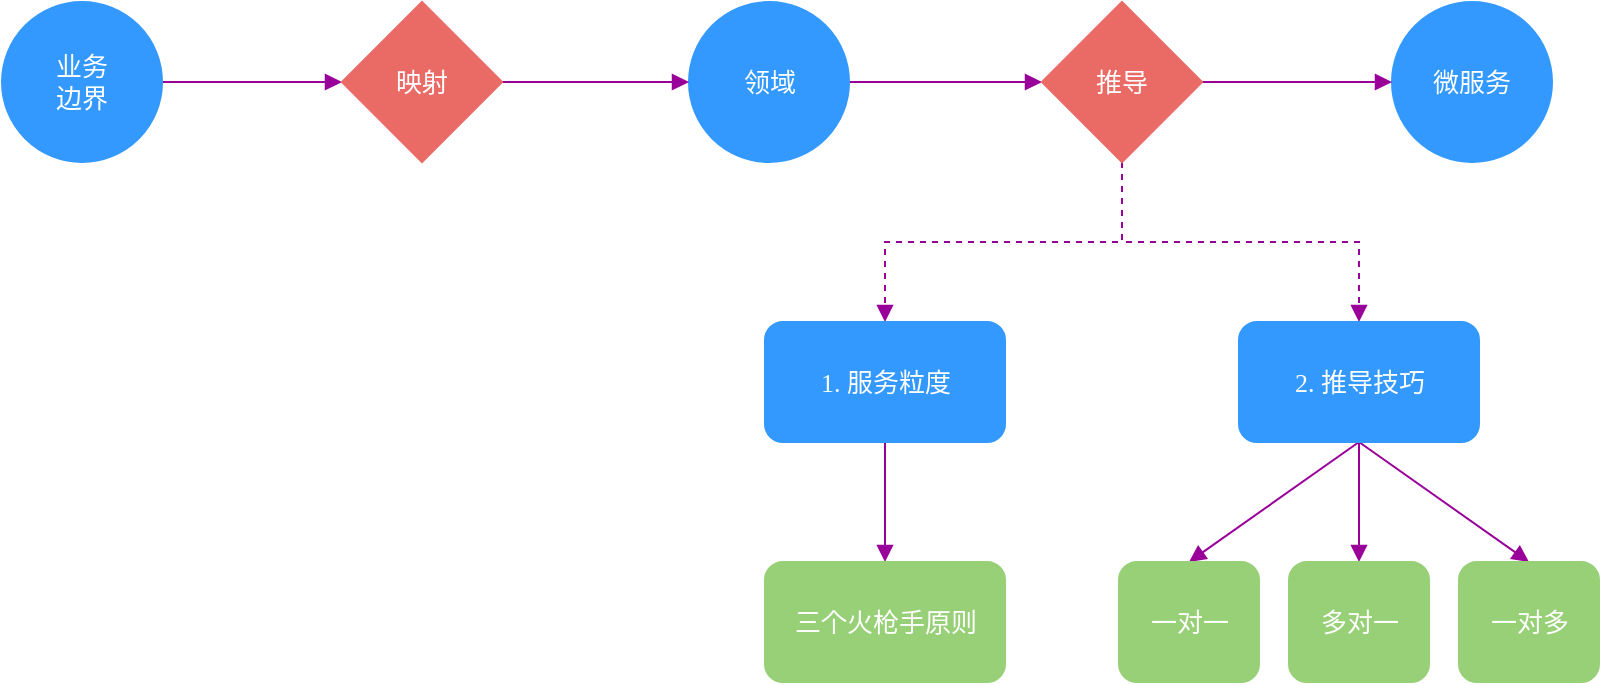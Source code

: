 <mxfile version="15.4.0" type="device" pages="2"><diagram id="gcbD8AX4AbHHzTBg4xpt" name="Page-1"><mxGraphModel dx="1074" dy="954" grid="1" gridSize="10" guides="1" tooltips="1" connect="1" arrows="1" fold="1" page="1" pageScale="1" pageWidth="827" pageHeight="1169" math="0" shadow="0"><root><mxCell id="0"/><mxCell id="1" parent="0"/><mxCell id="Bq_3He-ubUyO_i3IYDk2-6" style="edgeStyle=orthogonalEdgeStyle;rounded=0;orthogonalLoop=1;jettySize=auto;html=1;exitX=1;exitY=0.5;exitDx=0;exitDy=0;entryX=0;entryY=0.5;entryDx=0;entryDy=0;fontFamily=微软雅黑;fontSize=13;endArrow=block;endFill=1;strokeColor=#990099;" edge="1" parent="1" source="Bq_3He-ubUyO_i3IYDk2-1" target="Bq_3He-ubUyO_i3IYDk2-4"><mxGeometry relative="1" as="geometry"/></mxCell><mxCell id="Bq_3He-ubUyO_i3IYDk2-1" value="业务&lt;br style=&quot;font-size: 13px;&quot;&gt;边界" style="ellipse;whiteSpace=wrap;html=1;aspect=fixed;fontFamily=微软雅黑;fontSize=13;fillColor=#3399FF;strokeColor=#3399FF;fontColor=#FFFFFF;" vertex="1" parent="1"><mxGeometry y="260" width="80" height="80" as="geometry"/></mxCell><mxCell id="Bq_3He-ubUyO_i3IYDk2-8" style="edgeStyle=orthogonalEdgeStyle;rounded=0;orthogonalLoop=1;jettySize=auto;html=1;exitX=1;exitY=0.5;exitDx=0;exitDy=0;entryX=0;entryY=0.5;entryDx=0;entryDy=0;fontFamily=微软雅黑;fontSize=13;endArrow=block;endFill=1;strokeColor=#990099;" edge="1" parent="1" source="Bq_3He-ubUyO_i3IYDk2-2" target="Bq_3He-ubUyO_i3IYDk2-5"><mxGeometry relative="1" as="geometry"/></mxCell><mxCell id="Bq_3He-ubUyO_i3IYDk2-2" value="领域" style="ellipse;whiteSpace=wrap;html=1;aspect=fixed;fontFamily=微软雅黑;fontSize=13;fillColor=#3399FF;strokeColor=#3399FF;fontColor=#FFFFFF;" vertex="1" parent="1"><mxGeometry x="343.5" y="260" width="80" height="80" as="geometry"/></mxCell><mxCell id="Bq_3He-ubUyO_i3IYDk2-3" value="微服务" style="ellipse;whiteSpace=wrap;html=1;aspect=fixed;fontFamily=微软雅黑;fontSize=13;fillColor=#3399FF;strokeColor=#3399FF;fontColor=#FFFFFF;" vertex="1" parent="1"><mxGeometry x="695" y="260" width="80" height="80" as="geometry"/></mxCell><mxCell id="Bq_3He-ubUyO_i3IYDk2-7" style="edgeStyle=orthogonalEdgeStyle;rounded=0;orthogonalLoop=1;jettySize=auto;html=1;exitX=1;exitY=0.5;exitDx=0;exitDy=0;entryX=0;entryY=0.5;entryDx=0;entryDy=0;fontFamily=微软雅黑;fontSize=13;endArrow=block;endFill=1;strokeColor=#990099;" edge="1" parent="1" source="Bq_3He-ubUyO_i3IYDk2-4" target="Bq_3He-ubUyO_i3IYDk2-2"><mxGeometry relative="1" as="geometry"/></mxCell><mxCell id="Bq_3He-ubUyO_i3IYDk2-4" value="映射" style="rhombus;whiteSpace=wrap;html=1;fontFamily=微软雅黑;fontSize=13;fillColor=#EA6B66;strokeColor=#EA6B66;fontColor=#FFFFFF;" vertex="1" parent="1"><mxGeometry x="170" y="260" width="80" height="80" as="geometry"/></mxCell><mxCell id="Bq_3He-ubUyO_i3IYDk2-9" style="edgeStyle=orthogonalEdgeStyle;rounded=0;orthogonalLoop=1;jettySize=auto;html=1;exitX=1;exitY=0.5;exitDx=0;exitDy=0;entryX=0;entryY=0.5;entryDx=0;entryDy=0;fontFamily=微软雅黑;fontSize=13;endArrow=block;endFill=1;strokeColor=#990099;" edge="1" parent="1" source="Bq_3He-ubUyO_i3IYDk2-5" target="Bq_3He-ubUyO_i3IYDk2-3"><mxGeometry relative="1" as="geometry"/></mxCell><mxCell id="Bq_3He-ubUyO_i3IYDk2-16" style="edgeStyle=orthogonalEdgeStyle;rounded=0;orthogonalLoop=1;jettySize=auto;html=1;exitX=0.5;exitY=1;exitDx=0;exitDy=0;entryX=0.5;entryY=0;entryDx=0;entryDy=0;fontFamily=微软雅黑;fontSize=13;endArrow=block;endFill=1;dashed=1;strokeColor=#990099;" edge="1" parent="1" source="Bq_3He-ubUyO_i3IYDk2-5" target="Bq_3He-ubUyO_i3IYDk2-10"><mxGeometry relative="1" as="geometry"/></mxCell><mxCell id="Bq_3He-ubUyO_i3IYDk2-17" style="edgeStyle=orthogonalEdgeStyle;rounded=0;orthogonalLoop=1;jettySize=auto;html=1;exitX=0.5;exitY=1;exitDx=0;exitDy=0;entryX=0.5;entryY=0;entryDx=0;entryDy=0;fontFamily=微软雅黑;fontSize=13;endArrow=block;endFill=1;dashed=1;strokeColor=#990099;" edge="1" parent="1" source="Bq_3He-ubUyO_i3IYDk2-5" target="Bq_3He-ubUyO_i3IYDk2-11"><mxGeometry relative="1" as="geometry"/></mxCell><mxCell id="Bq_3He-ubUyO_i3IYDk2-5" value="推导" style="rhombus;whiteSpace=wrap;html=1;fontFamily=微软雅黑;fontSize=13;fillColor=#EA6B66;strokeColor=#EA6B66;fontColor=#FFFFFF;" vertex="1" parent="1"><mxGeometry x="520" y="260" width="80" height="80" as="geometry"/></mxCell><mxCell id="Bq_3He-ubUyO_i3IYDk2-18" style="edgeStyle=orthogonalEdgeStyle;rounded=0;orthogonalLoop=1;jettySize=auto;html=1;exitX=0.5;exitY=1;exitDx=0;exitDy=0;entryX=0.5;entryY=0;entryDx=0;entryDy=0;fontFamily=微软雅黑;fontSize=13;endArrow=block;endFill=1;strokeColor=#990099;" edge="1" parent="1" source="Bq_3He-ubUyO_i3IYDk2-10" target="Bq_3He-ubUyO_i3IYDk2-12"><mxGeometry relative="1" as="geometry"/></mxCell><mxCell id="Bq_3He-ubUyO_i3IYDk2-10" value="1. 服务粒度" style="rounded=1;whiteSpace=wrap;html=1;fontFamily=微软雅黑;fontSize=13;fillColor=#3399FF;strokeColor=#3399FF;fontColor=#FFFFFF;" vertex="1" parent="1"><mxGeometry x="381.5" y="420" width="120" height="60" as="geometry"/></mxCell><mxCell id="Bq_3He-ubUyO_i3IYDk2-19" style="edgeStyle=orthogonalEdgeStyle;rounded=0;orthogonalLoop=1;jettySize=auto;html=1;exitX=0.5;exitY=1;exitDx=0;exitDy=0;entryX=0.5;entryY=0;entryDx=0;entryDy=0;fontFamily=微软雅黑;fontSize=13;endArrow=block;endFill=1;strokeColor=#990099;" edge="1" parent="1" source="Bq_3He-ubUyO_i3IYDk2-11" target="Bq_3He-ubUyO_i3IYDk2-14"><mxGeometry relative="1" as="geometry"/></mxCell><mxCell id="Bq_3He-ubUyO_i3IYDk2-20" style="rounded=0;orthogonalLoop=1;jettySize=auto;html=1;exitX=0.5;exitY=1;exitDx=0;exitDy=0;entryX=0.5;entryY=0;entryDx=0;entryDy=0;fontFamily=微软雅黑;fontSize=13;endArrow=block;endFill=1;strokeColor=#990099;" edge="1" parent="1" source="Bq_3He-ubUyO_i3IYDk2-11" target="Bq_3He-ubUyO_i3IYDk2-13"><mxGeometry relative="1" as="geometry"/></mxCell><mxCell id="Bq_3He-ubUyO_i3IYDk2-21" style="rounded=0;orthogonalLoop=1;jettySize=auto;html=1;exitX=0.5;exitY=1;exitDx=0;exitDy=0;entryX=0.5;entryY=0;entryDx=0;entryDy=0;fontFamily=微软雅黑;fontSize=13;endArrow=block;endFill=1;strokeColor=#990099;" edge="1" parent="1" source="Bq_3He-ubUyO_i3IYDk2-11" target="Bq_3He-ubUyO_i3IYDk2-15"><mxGeometry relative="1" as="geometry"/></mxCell><mxCell id="Bq_3He-ubUyO_i3IYDk2-11" value="2. 推导技巧" style="rounded=1;whiteSpace=wrap;html=1;fontFamily=微软雅黑;fontSize=13;fillColor=#3399FF;strokeColor=#3399FF;fontColor=#FFFFFF;" vertex="1" parent="1"><mxGeometry x="618.5" y="420" width="120" height="60" as="geometry"/></mxCell><mxCell id="Bq_3He-ubUyO_i3IYDk2-12" value="三个火枪手原则" style="rounded=1;whiteSpace=wrap;html=1;fontFamily=微软雅黑;fontSize=13;fillColor=#97D077;strokeColor=#97D077;fontColor=#FFFFFF;" vertex="1" parent="1"><mxGeometry x="381.5" y="540" width="120" height="60" as="geometry"/></mxCell><mxCell id="Bq_3He-ubUyO_i3IYDk2-13" value="一对一" style="rounded=1;whiteSpace=wrap;html=1;fontFamily=微软雅黑;fontSize=13;fillColor=#97D077;strokeColor=#97D077;fontColor=#FFFFFF;" vertex="1" parent="1"><mxGeometry x="558.5" y="540" width="70" height="60" as="geometry"/></mxCell><mxCell id="Bq_3He-ubUyO_i3IYDk2-14" value="多对一" style="rounded=1;whiteSpace=wrap;html=1;fontFamily=微软雅黑;fontSize=13;fillColor=#97D077;strokeColor=#97D077;fontColor=#FFFFFF;" vertex="1" parent="1"><mxGeometry x="643.5" y="540" width="70" height="60" as="geometry"/></mxCell><mxCell id="Bq_3He-ubUyO_i3IYDk2-15" value="一对多" style="rounded=1;whiteSpace=wrap;html=1;fontFamily=微软雅黑;fontSize=13;fillColor=#97D077;strokeColor=#97D077;fontColor=#FFFFFF;" vertex="1" parent="1"><mxGeometry x="728.5" y="540" width="70" height="60" as="geometry"/></mxCell></root></mxGraphModel></diagram><diagram id="Db0fbFmZ_c_ximJMUgJH" name="Page-2"><mxGraphModel dx="1074" dy="954" grid="1" gridSize="10" guides="1" tooltips="1" connect="1" arrows="1" fold="1" page="1" pageScale="1" pageWidth="827" pageHeight="1169" math="0" shadow="0"><root><mxCell id="Zq8doyCic27y8iwKXx1S-0"/><mxCell id="Zq8doyCic27y8iwKXx1S-1" parent="Zq8doyCic27y8iwKXx1S-0"/></root></mxGraphModel></diagram></mxfile>